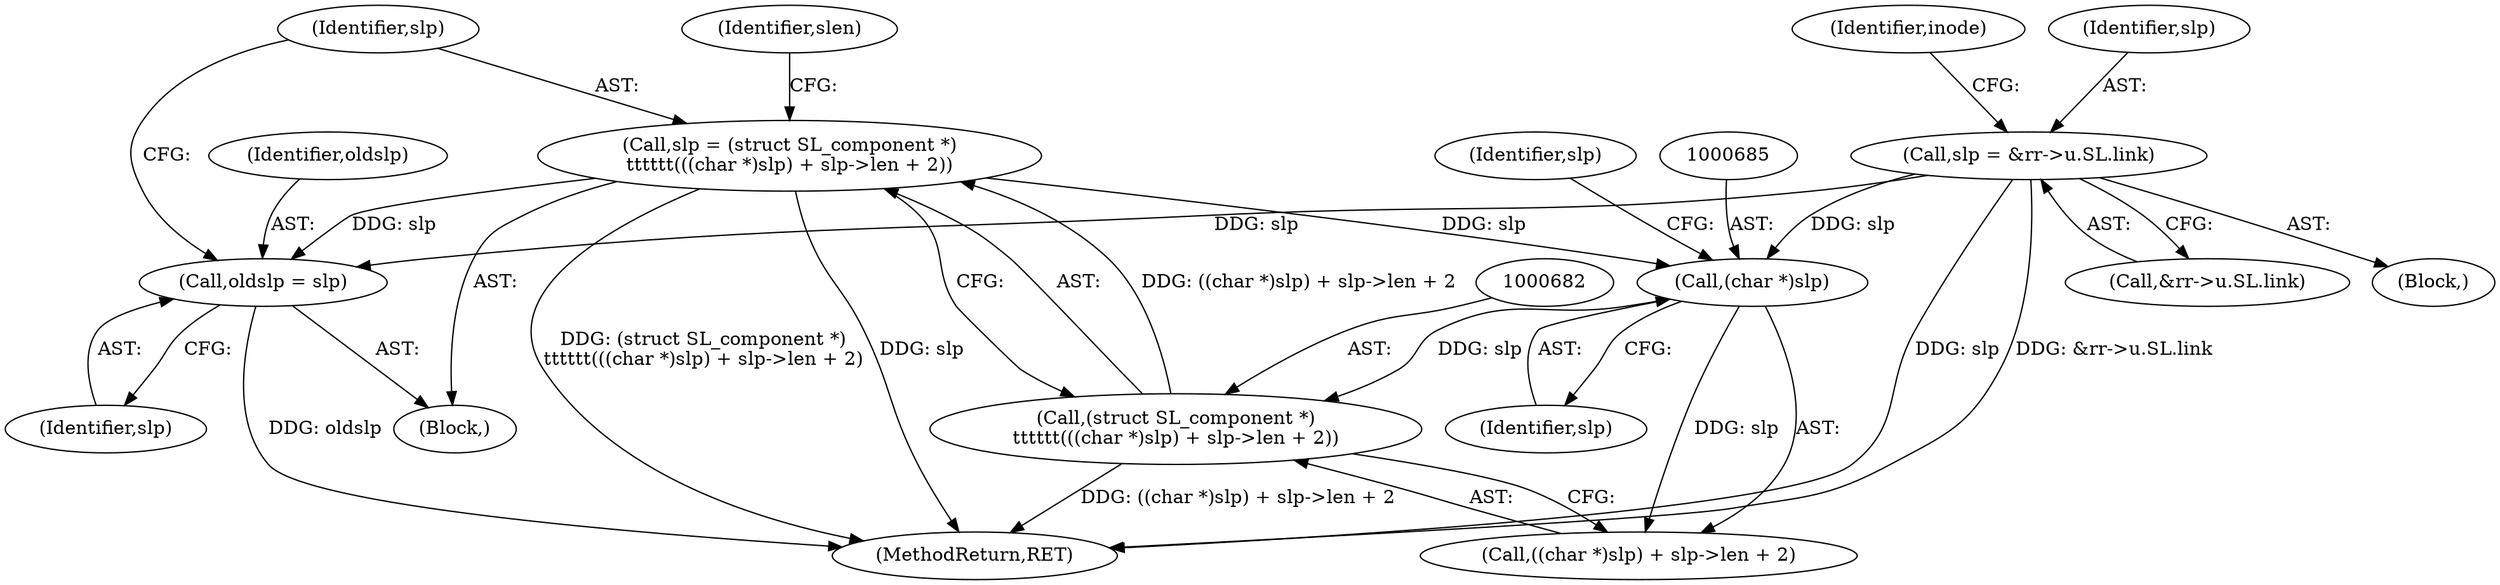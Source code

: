 digraph "0_linux_4e2024624e678f0ebb916e6192bd23c1f9fdf696@pointer" {
"1000676" [label="(Call,oldslp = slp)"];
"1000679" [label="(Call,slp = (struct SL_component *)\n\t\t\t\t\t\t(((char *)slp) + slp->len + 2))"];
"1000681" [label="(Call,(struct SL_component *)\n\t\t\t\t\t\t(((char *)slp) + slp->len + 2))"];
"1000684" [label="(Call,(char *)slp)"];
"1000603" [label="(Call,slp = &rr->u.SL.link)"];
"1000604" [label="(Identifier,slp)"];
"1000603" [label="(Call,slp = &rr->u.SL.link)"];
"1000680" [label="(Identifier,slp)"];
"1000681" [label="(Call,(struct SL_component *)\n\t\t\t\t\t\t(((char *)slp) + slp->len + 2))"];
"1000694" [label="(Identifier,slen)"];
"1000676" [label="(Call,oldslp = slp)"];
"1000689" [label="(Identifier,slp)"];
"1000684" [label="(Call,(char *)slp)"];
"1000592" [label="(Block,)"];
"1000615" [label="(Identifier,inode)"];
"1000605" [label="(Call,&rr->u.SL.link)"];
"1001009" [label="(MethodReturn,RET)"];
"1000622" [label="(Block,)"];
"1000686" [label="(Identifier,slp)"];
"1000679" [label="(Call,slp = (struct SL_component *)\n\t\t\t\t\t\t(((char *)slp) + slp->len + 2))"];
"1000677" [label="(Identifier,oldslp)"];
"1000683" [label="(Call,((char *)slp) + slp->len + 2)"];
"1000678" [label="(Identifier,slp)"];
"1000676" -> "1000622"  [label="AST: "];
"1000676" -> "1000678"  [label="CFG: "];
"1000677" -> "1000676"  [label="AST: "];
"1000678" -> "1000676"  [label="AST: "];
"1000680" -> "1000676"  [label="CFG: "];
"1000676" -> "1001009"  [label="DDG: oldslp"];
"1000679" -> "1000676"  [label="DDG: slp"];
"1000603" -> "1000676"  [label="DDG: slp"];
"1000679" -> "1000622"  [label="AST: "];
"1000679" -> "1000681"  [label="CFG: "];
"1000680" -> "1000679"  [label="AST: "];
"1000681" -> "1000679"  [label="AST: "];
"1000694" -> "1000679"  [label="CFG: "];
"1000679" -> "1001009"  [label="DDG: (struct SL_component *)\n\t\t\t\t\t\t(((char *)slp) + slp->len + 2)"];
"1000679" -> "1001009"  [label="DDG: slp"];
"1000681" -> "1000679"  [label="DDG: ((char *)slp) + slp->len + 2"];
"1000679" -> "1000684"  [label="DDG: slp"];
"1000681" -> "1000683"  [label="CFG: "];
"1000682" -> "1000681"  [label="AST: "];
"1000683" -> "1000681"  [label="AST: "];
"1000681" -> "1001009"  [label="DDG: ((char *)slp) + slp->len + 2"];
"1000684" -> "1000681"  [label="DDG: slp"];
"1000684" -> "1000683"  [label="AST: "];
"1000684" -> "1000686"  [label="CFG: "];
"1000685" -> "1000684"  [label="AST: "];
"1000686" -> "1000684"  [label="AST: "];
"1000689" -> "1000684"  [label="CFG: "];
"1000684" -> "1000683"  [label="DDG: slp"];
"1000603" -> "1000684"  [label="DDG: slp"];
"1000603" -> "1000592"  [label="AST: "];
"1000603" -> "1000605"  [label="CFG: "];
"1000604" -> "1000603"  [label="AST: "];
"1000605" -> "1000603"  [label="AST: "];
"1000615" -> "1000603"  [label="CFG: "];
"1000603" -> "1001009"  [label="DDG: slp"];
"1000603" -> "1001009"  [label="DDG: &rr->u.SL.link"];
}
